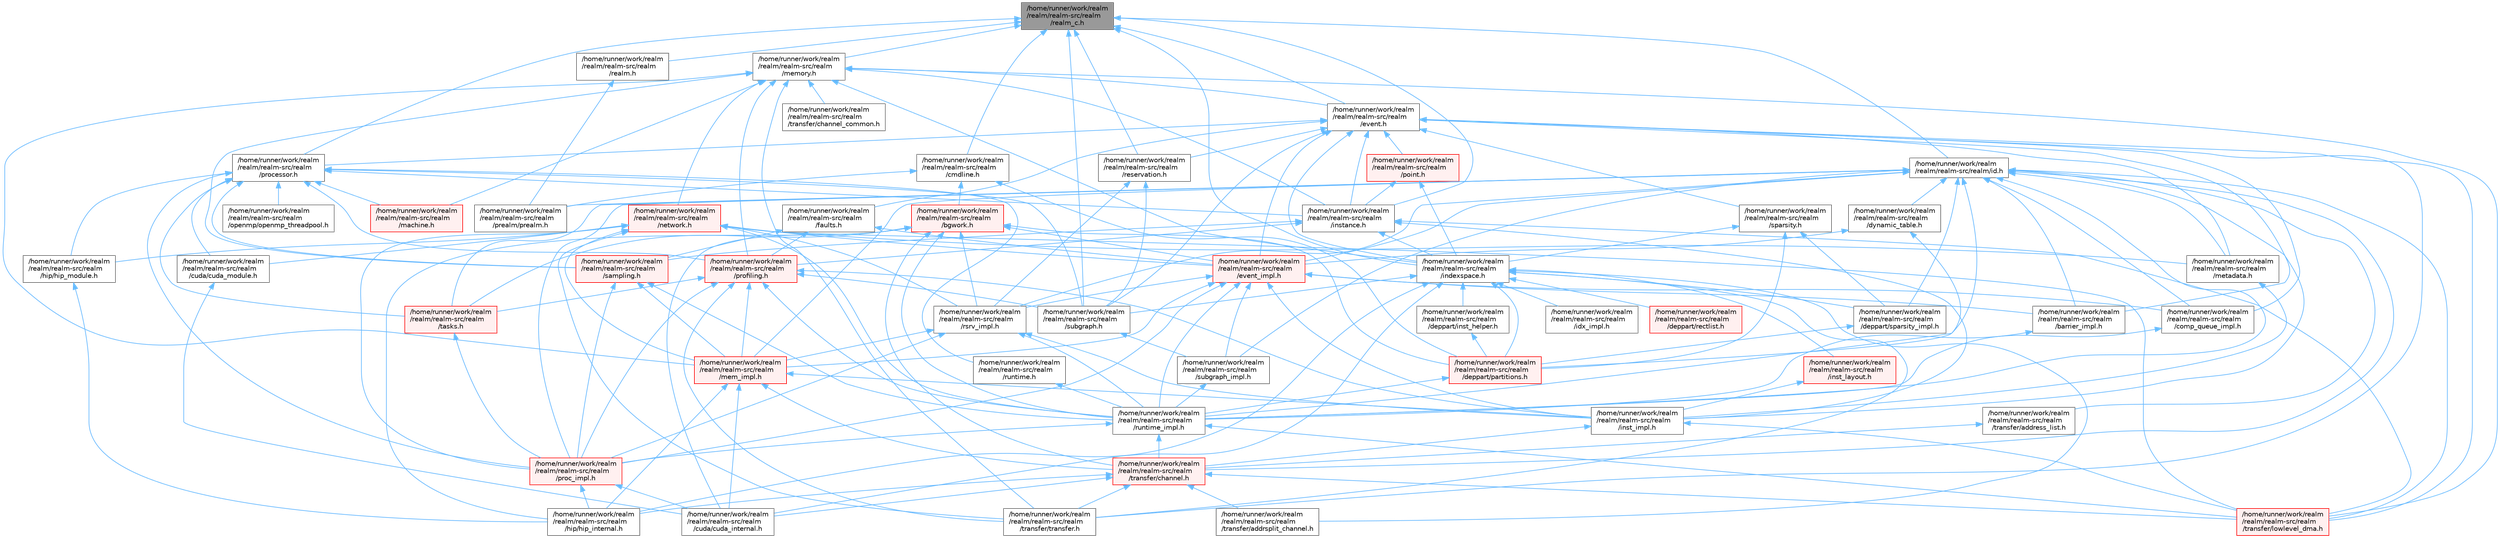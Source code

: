 digraph "/home/runner/work/realm/realm/realm-src/realm/realm_c.h"
{
 // LATEX_PDF_SIZE
  bgcolor="transparent";
  edge [fontname=Helvetica,fontsize=10,labelfontname=Helvetica,labelfontsize=10];
  node [fontname=Helvetica,fontsize=10,shape=box,height=0.2,width=0.4];
  Node1 [id="Node000001",label="/home/runner/work/realm\l/realm/realm-src/realm\l/realm_c.h",height=0.2,width=0.4,color="gray40", fillcolor="grey60", style="filled", fontcolor="black",tooltip=" "];
  Node1 -> Node2 [id="edge1_Node000001_Node000002",dir="back",color="steelblue1",style="solid",tooltip=" "];
  Node2 [id="Node000002",label="/home/runner/work/realm\l/realm/realm-src/realm\l/cmdline.h",height=0.2,width=0.4,color="grey40", fillcolor="white", style="filled",URL="$cmdline_8h.html",tooltip=" "];
  Node2 -> Node3 [id="edge2_Node000002_Node000003",dir="back",color="steelblue1",style="solid",tooltip=" "];
  Node3 [id="Node000003",label="/home/runner/work/realm\l/realm/realm-src/realm\l/bgwork.h",height=0.2,width=0.4,color="red", fillcolor="#FFF0F0", style="filled",URL="$bgwork_8h.html",tooltip=" "];
  Node3 -> Node8 [id="edge3_Node000003_Node000008",dir="back",color="steelblue1",style="solid",tooltip=" "];
  Node8 [id="Node000008",label="/home/runner/work/realm\l/realm/realm-src/realm\l/cuda/cuda_internal.h",height=0.2,width=0.4,color="grey40", fillcolor="white", style="filled",URL="$cuda__internal_8h.html",tooltip=" "];
  Node3 -> Node20 [id="edge4_Node000003_Node000020",dir="back",color="steelblue1",style="solid",tooltip=" "];
  Node20 [id="Node000020",label="/home/runner/work/realm\l/realm/realm-src/realm\l/deppart/partitions.h",height=0.2,width=0.4,color="red", fillcolor="#FFF0F0", style="filled",URL="$partitions_8h.html",tooltip=" "];
  Node20 -> Node6 [id="edge5_Node000020_Node000006",dir="back",color="steelblue1",style="solid",tooltip=" "];
  Node6 [id="Node000006",label="/home/runner/work/realm\l/realm/realm-src/realm\l/runtime_impl.h",height=0.2,width=0.4,color="grey40", fillcolor="white", style="filled",URL="$runtime__impl_8h.html",tooltip=" "];
  Node6 -> Node7 [id="edge6_Node000006_Node000007",dir="back",color="steelblue1",style="solid",tooltip=" "];
  Node7 [id="Node000007",label="/home/runner/work/realm\l/realm/realm-src/realm\l/proc_impl.h",height=0.2,width=0.4,color="red", fillcolor="#FFF0F0", style="filled",URL="$proc__impl_8h.html",tooltip=" "];
  Node7 -> Node8 [id="edge7_Node000007_Node000008",dir="back",color="steelblue1",style="solid",tooltip=" "];
  Node7 -> Node9 [id="edge8_Node000007_Node000009",dir="back",color="steelblue1",style="solid",tooltip=" "];
  Node9 [id="Node000009",label="/home/runner/work/realm\l/realm/realm-src/realm\l/hip/hip_internal.h",height=0.2,width=0.4,color="grey40", fillcolor="white", style="filled",URL="$hip__internal_8h.html",tooltip=" "];
  Node6 -> Node13 [id="edge9_Node000006_Node000013",dir="back",color="steelblue1",style="solid",tooltip=" "];
  Node13 [id="Node000013",label="/home/runner/work/realm\l/realm/realm-src/realm\l/transfer/channel.h",height=0.2,width=0.4,color="red", fillcolor="#FFF0F0", style="filled",URL="$channel_8h.html",tooltip=" "];
  Node13 -> Node8 [id="edge10_Node000013_Node000008",dir="back",color="steelblue1",style="solid",tooltip=" "];
  Node13 -> Node9 [id="edge11_Node000013_Node000009",dir="back",color="steelblue1",style="solid",tooltip=" "];
  Node13 -> Node15 [id="edge12_Node000013_Node000015",dir="back",color="steelblue1",style="solid",tooltip=" "];
  Node15 [id="Node000015",label="/home/runner/work/realm\l/realm/realm-src/realm\l/transfer/addrsplit_channel.h",height=0.2,width=0.4,color="grey40", fillcolor="white", style="filled",URL="$addrsplit__channel_8h.html",tooltip=" "];
  Node13 -> Node17 [id="edge13_Node000013_Node000017",dir="back",color="steelblue1",style="solid",tooltip=" "];
  Node17 [id="Node000017",label="/home/runner/work/realm\l/realm/realm-src/realm\l/transfer/lowlevel_dma.h",height=0.2,width=0.4,color="red", fillcolor="#FFF0F0", style="filled",URL="$lowlevel__dma_8h.html",tooltip=" "];
  Node13 -> Node19 [id="edge14_Node000013_Node000019",dir="back",color="steelblue1",style="solid",tooltip=" "];
  Node19 [id="Node000019",label="/home/runner/work/realm\l/realm/realm-src/realm\l/transfer/transfer.h",height=0.2,width=0.4,color="grey40", fillcolor="white", style="filled",URL="$transfer_8h.html",tooltip=" "];
  Node6 -> Node17 [id="edge15_Node000006_Node000017",dir="back",color="steelblue1",style="solid",tooltip=" "];
  Node3 -> Node26 [id="edge16_Node000003_Node000026",dir="back",color="steelblue1",style="solid",tooltip=" "];
  Node26 [id="Node000026",label="/home/runner/work/realm\l/realm/realm-src/realm\l/event_impl.h",height=0.2,width=0.4,color="red", fillcolor="#FFF0F0", style="filled",URL="$event__impl_8h.html",tooltip=" "];
  Node26 -> Node27 [id="edge17_Node000026_Node000027",dir="back",color="steelblue1",style="solid",tooltip=" "];
  Node27 [id="Node000027",label="/home/runner/work/realm\l/realm/realm-src/realm\l/barrier_impl.h",height=0.2,width=0.4,color="grey40", fillcolor="white", style="filled",URL="$barrier__impl_8h.html",tooltip=" "];
  Node27 -> Node6 [id="edge18_Node000027_Node000006",dir="back",color="steelblue1",style="solid",tooltip=" "];
  Node26 -> Node5 [id="edge19_Node000026_Node000005",dir="back",color="steelblue1",style="solid",tooltip=" "];
  Node5 [id="Node000005",label="/home/runner/work/realm\l/realm/realm-src/realm\l/comp_queue_impl.h",height=0.2,width=0.4,color="grey40", fillcolor="white", style="filled",URL="$comp__queue__impl_8h.html",tooltip=" "];
  Node5 -> Node6 [id="edge20_Node000005_Node000006",dir="back",color="steelblue1",style="solid",tooltip=" "];
  Node26 -> Node28 [id="edge21_Node000026_Node000028",dir="back",color="steelblue1",style="solid",tooltip=" "];
  Node28 [id="Node000028",label="/home/runner/work/realm\l/realm/realm-src/realm\l/inst_impl.h",height=0.2,width=0.4,color="grey40", fillcolor="white", style="filled",URL="$inst__impl_8h.html",tooltip=" "];
  Node28 -> Node13 [id="edge22_Node000028_Node000013",dir="back",color="steelblue1",style="solid",tooltip=" "];
  Node28 -> Node17 [id="edge23_Node000028_Node000017",dir="back",color="steelblue1",style="solid",tooltip=" "];
  Node26 -> Node29 [id="edge24_Node000026_Node000029",dir="back",color="steelblue1",style="solid",tooltip=" "];
  Node29 [id="Node000029",label="/home/runner/work/realm\l/realm/realm-src/realm\l/mem_impl.h",height=0.2,width=0.4,color="red", fillcolor="#FFF0F0", style="filled",URL="$mem__impl_8h.html",tooltip=" "];
  Node29 -> Node8 [id="edge25_Node000029_Node000008",dir="back",color="steelblue1",style="solid",tooltip=" "];
  Node29 -> Node9 [id="edge26_Node000029_Node000009",dir="back",color="steelblue1",style="solid",tooltip=" "];
  Node29 -> Node28 [id="edge27_Node000029_Node000028",dir="back",color="steelblue1",style="solid",tooltip=" "];
  Node29 -> Node13 [id="edge28_Node000029_Node000013",dir="back",color="steelblue1",style="solid",tooltip=" "];
  Node26 -> Node7 [id="edge29_Node000026_Node000007",dir="back",color="steelblue1",style="solid",tooltip=" "];
  Node26 -> Node34 [id="edge30_Node000026_Node000034",dir="back",color="steelblue1",style="solid",tooltip=" "];
  Node34 [id="Node000034",label="/home/runner/work/realm\l/realm/realm-src/realm\l/rsrv_impl.h",height=0.2,width=0.4,color="grey40", fillcolor="white", style="filled",URL="$rsrv__impl_8h.html",tooltip=" "];
  Node34 -> Node28 [id="edge31_Node000034_Node000028",dir="back",color="steelblue1",style="solid",tooltip=" "];
  Node34 -> Node29 [id="edge32_Node000034_Node000029",dir="back",color="steelblue1",style="solid",tooltip=" "];
  Node34 -> Node7 [id="edge33_Node000034_Node000007",dir="back",color="steelblue1",style="solid",tooltip=" "];
  Node34 -> Node6 [id="edge34_Node000034_Node000006",dir="back",color="steelblue1",style="solid",tooltip=" "];
  Node26 -> Node6 [id="edge35_Node000026_Node000006",dir="back",color="steelblue1",style="solid",tooltip=" "];
  Node26 -> Node35 [id="edge36_Node000026_Node000035",dir="back",color="steelblue1",style="solid",tooltip=" "];
  Node35 [id="Node000035",label="/home/runner/work/realm\l/realm/realm-src/realm\l/subgraph_impl.h",height=0.2,width=0.4,color="grey40", fillcolor="white", style="filled",URL="$subgraph__impl_8h.html",tooltip=" "];
  Node35 -> Node6 [id="edge37_Node000035_Node000006",dir="back",color="steelblue1",style="solid",tooltip=" "];
  Node3 -> Node9 [id="edge38_Node000003_Node000009",dir="back",color="steelblue1",style="solid",tooltip=" "];
  Node3 -> Node34 [id="edge39_Node000003_Node000034",dir="back",color="steelblue1",style="solid",tooltip=" "];
  Node3 -> Node6 [id="edge40_Node000003_Node000006",dir="back",color="steelblue1",style="solid",tooltip=" "];
  Node3 -> Node33 [id="edge41_Node000003_Node000033",dir="back",color="steelblue1",style="solid",tooltip=" "];
  Node33 [id="Node000033",label="/home/runner/work/realm\l/realm/realm-src/realm\l/tasks.h",height=0.2,width=0.4,color="red", fillcolor="#FFF0F0", style="filled",URL="$tasks_8h.html",tooltip=" "];
  Node33 -> Node7 [id="edge42_Node000033_Node000007",dir="back",color="steelblue1",style="solid",tooltip=" "];
  Node3 -> Node13 [id="edge43_Node000003_Node000013",dir="back",color="steelblue1",style="solid",tooltip=" "];
  Node2 -> Node20 [id="edge44_Node000002_Node000020",dir="back",color="steelblue1",style="solid",tooltip=" "];
  Node2 -> Node39 [id="edge45_Node000002_Node000039",dir="back",color="steelblue1",style="solid",tooltip=" "];
  Node39 [id="Node000039",label="/home/runner/work/realm\l/realm/realm-src/realm\l/prealm/prealm.h",height=0.2,width=0.4,color="grey40", fillcolor="white", style="filled",URL="$prealm_8h.html",tooltip=" "];
  Node1 -> Node40 [id="edge46_Node000001_Node000040",dir="back",color="steelblue1",style="solid",tooltip=" "];
  Node40 [id="Node000040",label="/home/runner/work/realm\l/realm/realm-src/realm\l/event.h",height=0.2,width=0.4,color="grey40", fillcolor="white", style="filled",URL="$event_8h.html",tooltip=" "];
  Node40 -> Node27 [id="edge47_Node000040_Node000027",dir="back",color="steelblue1",style="solid",tooltip=" "];
  Node40 -> Node5 [id="edge48_Node000040_Node000005",dir="back",color="steelblue1",style="solid",tooltip=" "];
  Node40 -> Node26 [id="edge49_Node000040_Node000026",dir="back",color="steelblue1",style="solid",tooltip=" "];
  Node40 -> Node41 [id="edge50_Node000040_Node000041",dir="back",color="steelblue1",style="solid",tooltip=" "];
  Node41 [id="Node000041",label="/home/runner/work/realm\l/realm/realm-src/realm\l/faults.h",height=0.2,width=0.4,color="grey40", fillcolor="white", style="filled",URL="$faults_8h.html",tooltip=" "];
  Node41 -> Node26 [id="edge51_Node000041_Node000026",dir="back",color="steelblue1",style="solid",tooltip=" "];
  Node41 -> Node42 [id="edge52_Node000041_Node000042",dir="back",color="steelblue1",style="solid",tooltip=" "];
  Node42 [id="Node000042",label="/home/runner/work/realm\l/realm/realm-src/realm\l/profiling.h",height=0.2,width=0.4,color="red", fillcolor="#FFF0F0", style="filled",URL="$profiling_8h.html",tooltip=" "];
  Node42 -> Node28 [id="edge53_Node000042_Node000028",dir="back",color="steelblue1",style="solid",tooltip=" "];
  Node42 -> Node29 [id="edge54_Node000042_Node000029",dir="back",color="steelblue1",style="solid",tooltip=" "];
  Node42 -> Node7 [id="edge55_Node000042_Node000007",dir="back",color="steelblue1",style="solid",tooltip=" "];
  Node42 -> Node6 [id="edge56_Node000042_Node000006",dir="back",color="steelblue1",style="solid",tooltip=" "];
  Node42 -> Node43 [id="edge57_Node000042_Node000043",dir="back",color="steelblue1",style="solid",tooltip=" "];
  Node43 [id="Node000043",label="/home/runner/work/realm\l/realm/realm-src/realm\l/subgraph.h",height=0.2,width=0.4,color="grey40", fillcolor="white", style="filled",URL="$subgraph_8h.html",tooltip=" "];
  Node43 -> Node35 [id="edge58_Node000043_Node000035",dir="back",color="steelblue1",style="solid",tooltip=" "];
  Node42 -> Node33 [id="edge59_Node000042_Node000033",dir="back",color="steelblue1",style="solid",tooltip=" "];
  Node42 -> Node19 [id="edge60_Node000042_Node000019",dir="back",color="steelblue1",style="solid",tooltip=" "];
  Node41 -> Node44 [id="edge61_Node000041_Node000044",dir="back",color="steelblue1",style="solid",tooltip=" "];
  Node44 [id="Node000044",label="/home/runner/work/realm\l/realm/realm-src/realm\l/sampling.h",height=0.2,width=0.4,color="red", fillcolor="#FFF0F0", style="filled",URL="$sampling_8h.html",tooltip=" "];
  Node44 -> Node29 [id="edge62_Node000044_Node000029",dir="back",color="steelblue1",style="solid",tooltip=" "];
  Node44 -> Node7 [id="edge63_Node000044_Node000007",dir="back",color="steelblue1",style="solid",tooltip=" "];
  Node44 -> Node6 [id="edge64_Node000044_Node000006",dir="back",color="steelblue1",style="solid",tooltip=" "];
  Node40 -> Node47 [id="edge65_Node000040_Node000047",dir="back",color="steelblue1",style="solid",tooltip=" "];
  Node47 [id="Node000047",label="/home/runner/work/realm\l/realm/realm-src/realm\l/indexspace.h",height=0.2,width=0.4,color="grey40", fillcolor="white", style="filled",URL="$indexspace_8h.html",tooltip=" "];
  Node47 -> Node8 [id="edge66_Node000047_Node000008",dir="back",color="steelblue1",style="solid",tooltip=" "];
  Node47 -> Node48 [id="edge67_Node000047_Node000048",dir="back",color="steelblue1",style="solid",tooltip=" "];
  Node48 [id="Node000048",label="/home/runner/work/realm\l/realm/realm-src/realm\l/deppart/inst_helper.h",height=0.2,width=0.4,color="grey40", fillcolor="white", style="filled",URL="$inst__helper_8h.html",tooltip=" "];
  Node48 -> Node20 [id="edge68_Node000048_Node000020",dir="back",color="steelblue1",style="solid",tooltip=" "];
  Node47 -> Node20 [id="edge69_Node000047_Node000020",dir="back",color="steelblue1",style="solid",tooltip=" "];
  Node47 -> Node49 [id="edge70_Node000047_Node000049",dir="back",color="steelblue1",style="solid",tooltip=" "];
  Node49 [id="Node000049",label="/home/runner/work/realm\l/realm/realm-src/realm\l/deppart/rectlist.h",height=0.2,width=0.4,color="red", fillcolor="#FFF0F0", style="filled",URL="$rectlist_8h.html",tooltip=" "];
  Node47 -> Node25 [id="edge71_Node000047_Node000025",dir="back",color="steelblue1",style="solid",tooltip=" "];
  Node25 [id="Node000025",label="/home/runner/work/realm\l/realm/realm-src/realm\l/deppart/sparsity_impl.h",height=0.2,width=0.4,color="grey40", fillcolor="white", style="filled",URL="$sparsity__impl_8h.html",tooltip=" "];
  Node25 -> Node20 [id="edge72_Node000025_Node000020",dir="back",color="steelblue1",style="solid",tooltip=" "];
  Node47 -> Node9 [id="edge73_Node000047_Node000009",dir="back",color="steelblue1",style="solid",tooltip=" "];
  Node47 -> Node50 [id="edge74_Node000047_Node000050",dir="back",color="steelblue1",style="solid",tooltip=" "];
  Node50 [id="Node000050",label="/home/runner/work/realm\l/realm/realm-src/realm\l/idx_impl.h",height=0.2,width=0.4,color="grey40", fillcolor="white", style="filled",URL="$idx__impl_8h.html",tooltip=" "];
  Node47 -> Node51 [id="edge75_Node000047_Node000051",dir="back",color="steelblue1",style="solid",tooltip=" "];
  Node51 [id="Node000051",label="/home/runner/work/realm\l/realm/realm-src/realm\l/inst_layout.h",height=0.2,width=0.4,color="red", fillcolor="#FFF0F0", style="filled",URL="$inst__layout_8h.html",tooltip=" "];
  Node51 -> Node28 [id="edge76_Node000051_Node000028",dir="back",color="steelblue1",style="solid",tooltip=" "];
  Node47 -> Node43 [id="edge77_Node000047_Node000043",dir="back",color="steelblue1",style="solid",tooltip=" "];
  Node47 -> Node15 [id="edge78_Node000047_Node000015",dir="back",color="steelblue1",style="solid",tooltip=" "];
  Node47 -> Node19 [id="edge79_Node000047_Node000019",dir="back",color="steelblue1",style="solid",tooltip=" "];
  Node40 -> Node55 [id="edge80_Node000040_Node000055",dir="back",color="steelblue1",style="solid",tooltip=" "];
  Node55 [id="Node000055",label="/home/runner/work/realm\l/realm/realm-src/realm\l/instance.h",height=0.2,width=0.4,color="grey40", fillcolor="white", style="filled",URL="$instance_8h.html",tooltip=" "];
  Node55 -> Node47 [id="edge81_Node000055_Node000047",dir="back",color="steelblue1",style="solid",tooltip=" "];
  Node55 -> Node28 [id="edge82_Node000055_Node000028",dir="back",color="steelblue1",style="solid",tooltip=" "];
  Node55 -> Node42 [id="edge83_Node000055_Node000042",dir="back",color="steelblue1",style="solid",tooltip=" "];
  Node55 -> Node44 [id="edge84_Node000055_Node000044",dir="back",color="steelblue1",style="solid",tooltip=" "];
  Node55 -> Node17 [id="edge85_Node000055_Node000017",dir="back",color="steelblue1",style="solid",tooltip=" "];
  Node40 -> Node56 [id="edge86_Node000040_Node000056",dir="back",color="steelblue1",style="solid",tooltip=" "];
  Node56 [id="Node000056",label="/home/runner/work/realm\l/realm/realm-src/realm\l/metadata.h",height=0.2,width=0.4,color="grey40", fillcolor="white", style="filled",URL="$metadata_8h.html",tooltip=" "];
  Node56 -> Node28 [id="edge87_Node000056_Node000028",dir="back",color="steelblue1",style="solid",tooltip=" "];
  Node40 -> Node57 [id="edge88_Node000040_Node000057",dir="back",color="steelblue1",style="solid",tooltip=" "];
  Node57 [id="Node000057",label="/home/runner/work/realm\l/realm/realm-src/realm\l/point.h",height=0.2,width=0.4,color="red", fillcolor="#FFF0F0", style="filled",URL="$point_8h.html",tooltip=" "];
  Node57 -> Node47 [id="edge89_Node000057_Node000047",dir="back",color="steelblue1",style="solid",tooltip=" "];
  Node57 -> Node55 [id="edge90_Node000057_Node000055",dir="back",color="steelblue1",style="solid",tooltip=" "];
  Node40 -> Node60 [id="edge91_Node000040_Node000060",dir="back",color="steelblue1",style="solid",tooltip=" "];
  Node60 [id="Node000060",label="/home/runner/work/realm\l/realm/realm-src/realm\l/processor.h",height=0.2,width=0.4,color="grey40", fillcolor="white", style="filled",URL="$processor_8h.html",tooltip=" "];
  Node60 -> Node61 [id="edge92_Node000060_Node000061",dir="back",color="steelblue1",style="solid",tooltip=" "];
  Node61 [id="Node000061",label="/home/runner/work/realm\l/realm/realm-src/realm\l/cuda/cuda_module.h",height=0.2,width=0.4,color="grey40", fillcolor="white", style="filled",URL="$cuda__module_8h.html",tooltip=" "];
  Node61 -> Node8 [id="edge93_Node000061_Node000008",dir="back",color="steelblue1",style="solid",tooltip=" "];
  Node60 -> Node62 [id="edge94_Node000060_Node000062",dir="back",color="steelblue1",style="solid",tooltip=" "];
  Node62 [id="Node000062",label="/home/runner/work/realm\l/realm/realm-src/realm\l/hip/hip_module.h",height=0.2,width=0.4,color="grey40", fillcolor="white", style="filled",URL="$hip__module_8h.html",tooltip=" "];
  Node62 -> Node9 [id="edge95_Node000062_Node000009",dir="back",color="steelblue1",style="solid",tooltip=" "];
  Node60 -> Node55 [id="edge96_Node000060_Node000055",dir="back",color="steelblue1",style="solid",tooltip=" "];
  Node60 -> Node63 [id="edge97_Node000060_Node000063",dir="back",color="steelblue1",style="solid",tooltip=" "];
  Node63 [id="Node000063",label="/home/runner/work/realm\l/realm/realm-src/realm\l/machine.h",height=0.2,width=0.4,color="red", fillcolor="#FFF0F0", style="filled",URL="$machine_8h.html",tooltip=" "];
  Node60 -> Node65 [id="edge98_Node000060_Node000065",dir="back",color="steelblue1",style="solid",tooltip=" "];
  Node65 [id="Node000065",label="/home/runner/work/realm\l/realm/realm-src/realm\l/openmp/openmp_threadpool.h",height=0.2,width=0.4,color="grey40", fillcolor="white", style="filled",URL="$openmp__threadpool_8h.html",tooltip=" "];
  Node60 -> Node7 [id="edge99_Node000060_Node000007",dir="back",color="steelblue1",style="solid",tooltip=" "];
  Node60 -> Node42 [id="edge100_Node000060_Node000042",dir="back",color="steelblue1",style="solid",tooltip=" "];
  Node60 -> Node66 [id="edge101_Node000060_Node000066",dir="back",color="steelblue1",style="solid",tooltip=" "];
  Node66 [id="Node000066",label="/home/runner/work/realm\l/realm/realm-src/realm\l/runtime.h",height=0.2,width=0.4,color="grey40", fillcolor="white", style="filled",URL="$runtime_8h.html",tooltip=" "];
  Node66 -> Node6 [id="edge102_Node000066_Node000006",dir="back",color="steelblue1",style="solid",tooltip=" "];
  Node60 -> Node44 [id="edge103_Node000060_Node000044",dir="back",color="steelblue1",style="solid",tooltip=" "];
  Node60 -> Node43 [id="edge104_Node000060_Node000043",dir="back",color="steelblue1",style="solid",tooltip=" "];
  Node60 -> Node33 [id="edge105_Node000060_Node000033",dir="back",color="steelblue1",style="solid",tooltip=" "];
  Node40 -> Node67 [id="edge106_Node000040_Node000067",dir="back",color="steelblue1",style="solid",tooltip=" "];
  Node67 [id="Node000067",label="/home/runner/work/realm\l/realm/realm-src/realm\l/reservation.h",height=0.2,width=0.4,color="grey40", fillcolor="white", style="filled",URL="$reservation_8h.html",tooltip=" "];
  Node67 -> Node34 [id="edge107_Node000067_Node000034",dir="back",color="steelblue1",style="solid",tooltip=" "];
  Node67 -> Node43 [id="edge108_Node000067_Node000043",dir="back",color="steelblue1",style="solid",tooltip=" "];
  Node40 -> Node68 [id="edge109_Node000040_Node000068",dir="back",color="steelblue1",style="solid",tooltip=" "];
  Node68 [id="Node000068",label="/home/runner/work/realm\l/realm/realm-src/realm\l/sparsity.h",height=0.2,width=0.4,color="grey40", fillcolor="white", style="filled",URL="$sparsity_8h.html",tooltip=" "];
  Node68 -> Node20 [id="edge110_Node000068_Node000020",dir="back",color="steelblue1",style="solid",tooltip=" "];
  Node68 -> Node25 [id="edge111_Node000068_Node000025",dir="back",color="steelblue1",style="solid",tooltip=" "];
  Node68 -> Node47 [id="edge112_Node000068_Node000047",dir="back",color="steelblue1",style="solid",tooltip=" "];
  Node40 -> Node43 [id="edge113_Node000040_Node000043",dir="back",color="steelblue1",style="solid",tooltip=" "];
  Node40 -> Node17 [id="edge114_Node000040_Node000017",dir="back",color="steelblue1",style="solid",tooltip=" "];
  Node40 -> Node19 [id="edge115_Node000040_Node000019",dir="back",color="steelblue1",style="solid",tooltip=" "];
  Node1 -> Node69 [id="edge116_Node000001_Node000069",dir="back",color="steelblue1",style="solid",tooltip=" "];
  Node69 [id="Node000069",label="/home/runner/work/realm\l/realm/realm-src/realm/id.h",height=0.2,width=0.4,color="grey40", fillcolor="white", style="filled",URL="$id_8h.html",tooltip=" "];
  Node69 -> Node27 [id="edge117_Node000069_Node000027",dir="back",color="steelblue1",style="solid",tooltip=" "];
  Node69 -> Node5 [id="edge118_Node000069_Node000005",dir="back",color="steelblue1",style="solid",tooltip=" "];
  Node69 -> Node20 [id="edge119_Node000069_Node000020",dir="back",color="steelblue1",style="solid",tooltip=" "];
  Node69 -> Node25 [id="edge120_Node000069_Node000025",dir="back",color="steelblue1",style="solid",tooltip=" "];
  Node69 -> Node70 [id="edge121_Node000069_Node000070",dir="back",color="steelblue1",style="solid",tooltip=" "];
  Node70 [id="Node000070",label="/home/runner/work/realm\l/realm/realm-src/realm\l/dynamic_table.h",height=0.2,width=0.4,color="grey40", fillcolor="white", style="filled",URL="$dynamic__table_8h.html",tooltip=" "];
  Node70 -> Node26 [id="edge122_Node000070_Node000026",dir="back",color="steelblue1",style="solid",tooltip=" "];
  Node70 -> Node6 [id="edge123_Node000070_Node000006",dir="back",color="steelblue1",style="solid",tooltip=" "];
  Node69 -> Node26 [id="edge124_Node000069_Node000026",dir="back",color="steelblue1",style="solid",tooltip=" "];
  Node69 -> Node28 [id="edge125_Node000069_Node000028",dir="back",color="steelblue1",style="solid",tooltip=" "];
  Node69 -> Node29 [id="edge126_Node000069_Node000029",dir="back",color="steelblue1",style="solid",tooltip=" "];
  Node69 -> Node56 [id="edge127_Node000069_Node000056",dir="back",color="steelblue1",style="solid",tooltip=" "];
  Node69 -> Node39 [id="edge128_Node000069_Node000039",dir="back",color="steelblue1",style="solid",tooltip=" "];
  Node69 -> Node7 [id="edge129_Node000069_Node000007",dir="back",color="steelblue1",style="solid",tooltip=" "];
  Node69 -> Node34 [id="edge130_Node000069_Node000034",dir="back",color="steelblue1",style="solid",tooltip=" "];
  Node69 -> Node6 [id="edge131_Node000069_Node000006",dir="back",color="steelblue1",style="solid",tooltip=" "];
  Node69 -> Node35 [id="edge132_Node000069_Node000035",dir="back",color="steelblue1",style="solid",tooltip=" "];
  Node69 -> Node33 [id="edge133_Node000069_Node000033",dir="back",color="steelblue1",style="solid",tooltip=" "];
  Node69 -> Node71 [id="edge134_Node000069_Node000071",dir="back",color="steelblue1",style="solid",tooltip=" "];
  Node71 [id="Node000071",label="/home/runner/work/realm\l/realm/realm-src/realm\l/transfer/address_list.h",height=0.2,width=0.4,color="grey40", fillcolor="white", style="filled",URL="$address__list_8h.html",tooltip=" "];
  Node71 -> Node13 [id="edge135_Node000071_Node000013",dir="back",color="steelblue1",style="solid",tooltip=" "];
  Node69 -> Node13 [id="edge136_Node000069_Node000013",dir="back",color="steelblue1",style="solid",tooltip=" "];
  Node69 -> Node17 [id="edge137_Node000069_Node000017",dir="back",color="steelblue1",style="solid",tooltip=" "];
  Node1 -> Node47 [id="edge138_Node000001_Node000047",dir="back",color="steelblue1",style="solid",tooltip=" "];
  Node1 -> Node55 [id="edge139_Node000001_Node000055",dir="back",color="steelblue1",style="solid",tooltip=" "];
  Node1 -> Node72 [id="edge140_Node000001_Node000072",dir="back",color="steelblue1",style="solid",tooltip=" "];
  Node72 [id="Node000072",label="/home/runner/work/realm\l/realm/realm-src/realm\l/memory.h",height=0.2,width=0.4,color="grey40", fillcolor="white", style="filled",URL="$memory_8h.html",tooltip=" "];
  Node72 -> Node40 [id="edge141_Node000072_Node000040",dir="back",color="steelblue1",style="solid",tooltip=" "];
  Node72 -> Node47 [id="edge142_Node000072_Node000047",dir="back",color="steelblue1",style="solid",tooltip=" "];
  Node72 -> Node55 [id="edge143_Node000072_Node000055",dir="back",color="steelblue1",style="solid",tooltip=" "];
  Node72 -> Node63 [id="edge144_Node000072_Node000063",dir="back",color="steelblue1",style="solid",tooltip=" "];
  Node72 -> Node29 [id="edge145_Node000072_Node000029",dir="back",color="steelblue1",style="solid",tooltip=" "];
  Node72 -> Node73 [id="edge146_Node000072_Node000073",dir="back",color="steelblue1",style="solid",tooltip=" "];
  Node73 [id="Node000073",label="/home/runner/work/realm\l/realm/realm-src/realm\l/network.h",height=0.2,width=0.4,color="red", fillcolor="#FFF0F0", style="filled",URL="$network_8h.html",tooltip=" "];
  Node73 -> Node61 [id="edge147_Node000073_Node000061",dir="back",color="steelblue1",style="solid",tooltip=" "];
  Node73 -> Node26 [id="edge148_Node000073_Node000026",dir="back",color="steelblue1",style="solid",tooltip=" "];
  Node73 -> Node62 [id="edge149_Node000073_Node000062",dir="back",color="steelblue1",style="solid",tooltip=" "];
  Node73 -> Node29 [id="edge150_Node000073_Node000029",dir="back",color="steelblue1",style="solid",tooltip=" "];
  Node73 -> Node56 [id="edge151_Node000073_Node000056",dir="back",color="steelblue1",style="solid",tooltip=" "];
  Node73 -> Node7 [id="edge152_Node000073_Node000007",dir="back",color="steelblue1",style="solid",tooltip=" "];
  Node73 -> Node34 [id="edge153_Node000073_Node000034",dir="back",color="steelblue1",style="solid",tooltip=" "];
  Node73 -> Node6 [id="edge154_Node000073_Node000006",dir="back",color="steelblue1",style="solid",tooltip=" "];
  Node73 -> Node17 [id="edge155_Node000073_Node000017",dir="back",color="steelblue1",style="solid",tooltip=" "];
  Node73 -> Node19 [id="edge156_Node000073_Node000019",dir="back",color="steelblue1",style="solid",tooltip=" "];
  Node72 -> Node42 [id="edge157_Node000072_Node000042",dir="back",color="steelblue1",style="solid",tooltip=" "];
  Node72 -> Node44 [id="edge158_Node000072_Node000044",dir="back",color="steelblue1",style="solid",tooltip=" "];
  Node72 -> Node78 [id="edge159_Node000072_Node000078",dir="back",color="steelblue1",style="solid",tooltip=" "];
  Node78 [id="Node000078",label="/home/runner/work/realm\l/realm/realm-src/realm\l/transfer/channel_common.h",height=0.2,width=0.4,color="grey40", fillcolor="white", style="filled",URL="$channel__common_8h.html",tooltip=" "];
  Node72 -> Node17 [id="edge160_Node000072_Node000017",dir="back",color="steelblue1",style="solid",tooltip=" "];
  Node72 -> Node19 [id="edge161_Node000072_Node000019",dir="back",color="steelblue1",style="solid",tooltip=" "];
  Node1 -> Node60 [id="edge162_Node000001_Node000060",dir="back",color="steelblue1",style="solid",tooltip=" "];
  Node1 -> Node79 [id="edge163_Node000001_Node000079",dir="back",color="steelblue1",style="solid",tooltip=" "];
  Node79 [id="Node000079",label="/home/runner/work/realm\l/realm/realm-src/realm\l/realm.h",height=0.2,width=0.4,color="grey40", fillcolor="white", style="filled",URL="$realm_8h.html",tooltip=" "];
  Node79 -> Node39 [id="edge164_Node000079_Node000039",dir="back",color="steelblue1",style="solid",tooltip=" "];
  Node1 -> Node67 [id="edge165_Node000001_Node000067",dir="back",color="steelblue1",style="solid",tooltip=" "];
  Node1 -> Node43 [id="edge166_Node000001_Node000043",dir="back",color="steelblue1",style="solid",tooltip=" "];
}
